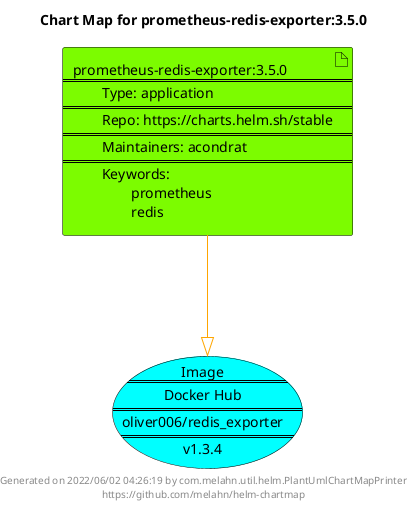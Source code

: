 @startuml
skinparam linetype ortho
skinparam backgroundColor white
skinparam usecaseBorderColor black
skinparam usecaseArrowColor LightSlateGray
skinparam artifactBorderColor black
skinparam artifactArrowColor LightSlateGray

title Chart Map for prometheus-redis-exporter:3.5.0

'There is one referenced Helm Chart
artifact "prometheus-redis-exporter:3.5.0\n====\n\tType: application\n====\n\tRepo: https://charts.helm.sh/stable\n====\n\tMaintainers: acondrat\n====\n\tKeywords: \n\t\tprometheus\n\t\tredis" as prometheus_redis_exporter_3_5_0 #LawnGreen

'There is one referenced Docker Image
usecase "Image\n====\nDocker Hub\n====\noliver006/redis_exporter\n====\nv1.3.4" as oliver006_redis_exporter_v1_3_4 #Cyan

'Chart Dependencies
prometheus_redis_exporter_3_5_0--[#orange]-|>oliver006_redis_exporter_v1_3_4

center footer Generated on 2022/06/02 04:26:19 by com.melahn.util.helm.PlantUmlChartMapPrinter\nhttps://github.com/melahn/helm-chartmap
@enduml
